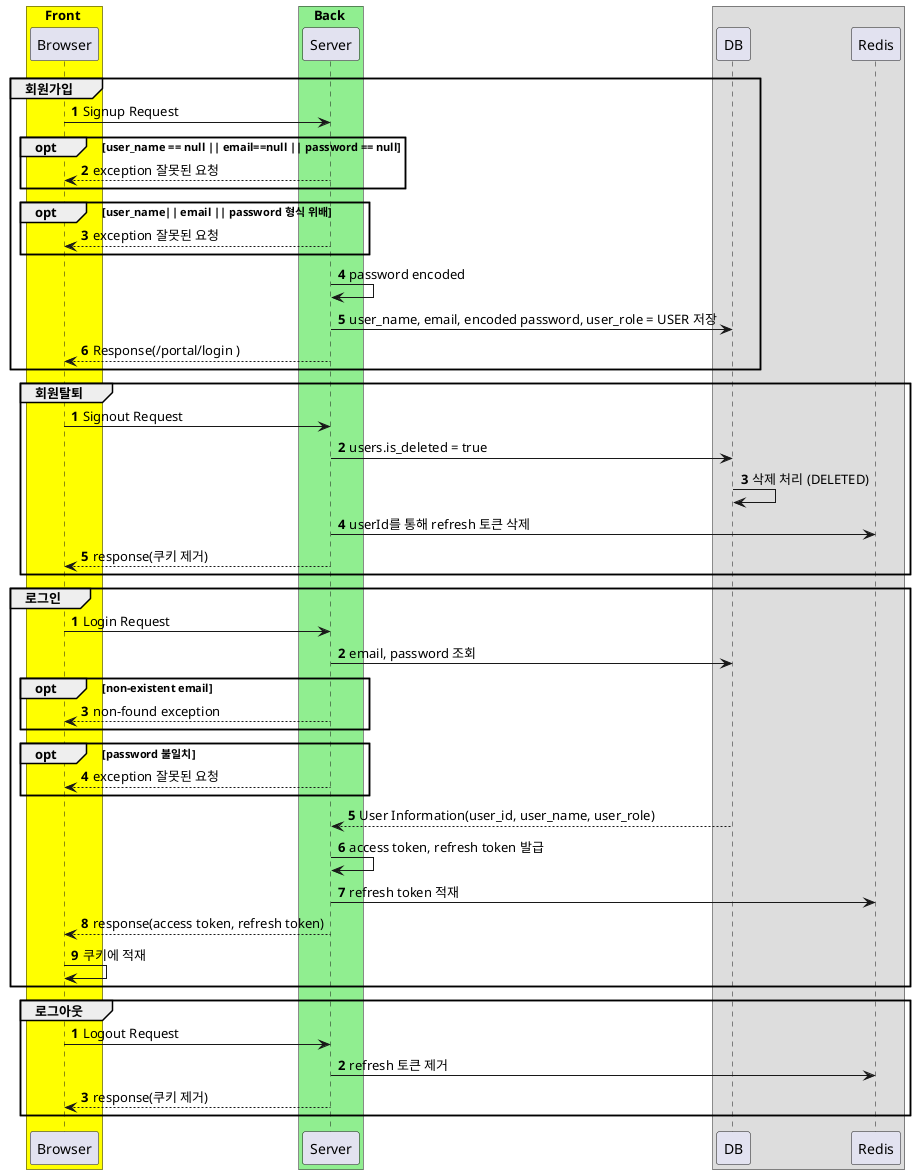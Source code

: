 @startuml user

box Front #yellow
participant "Browser" as B
box Back #lightgreen
participant "Server" as S
box
participant "DB" as D
participant "Redis" as R

group 회원가입
    autonumber
    B -> S : Signup Request
        opt user_name == null || email==null || password == null
        S --> B: exception 잘못된 요청
        end
        opt user_name|| email || password 형식 위배
        S --> B: exception 잘못된 요청
        end
    S -> S : password encoded
    S -> D : user_name, email, encoded password, user_role = USER 저장
    S --> B: Response(/portal/login )
    end

group 회원탈퇴
    autonumber
    B -> S: Signout Request
    S -> D: users.is_deleted = true
    D -> D: 삭제 처리 (DELETED)
    S -> R: userId를 통해 refresh 토큰 삭제
    S -->B: response(쿠키 제거)
end

group 로그인
    autonumber
    B -> S : Login Request
    S -> D : email, password 조회
        opt non-existent email
        S --> B: non-found exception
        end
        opt password 불일치
        S --> B: exception 잘못된 요청
        end
    D --> S: User Information(user_id, user_name, user_role)
    S -> S : access token, refresh token 발급
    S -> R : refresh token 적재
    S --> B: response(access token, refresh token)
    B -> B : 쿠키에 적재
end

group 로그아웃
    autonumber
    B -> S: Logout Request
    S -> R: refresh 토큰 제거
    S --> B: response(쿠키 제거)


end

@end